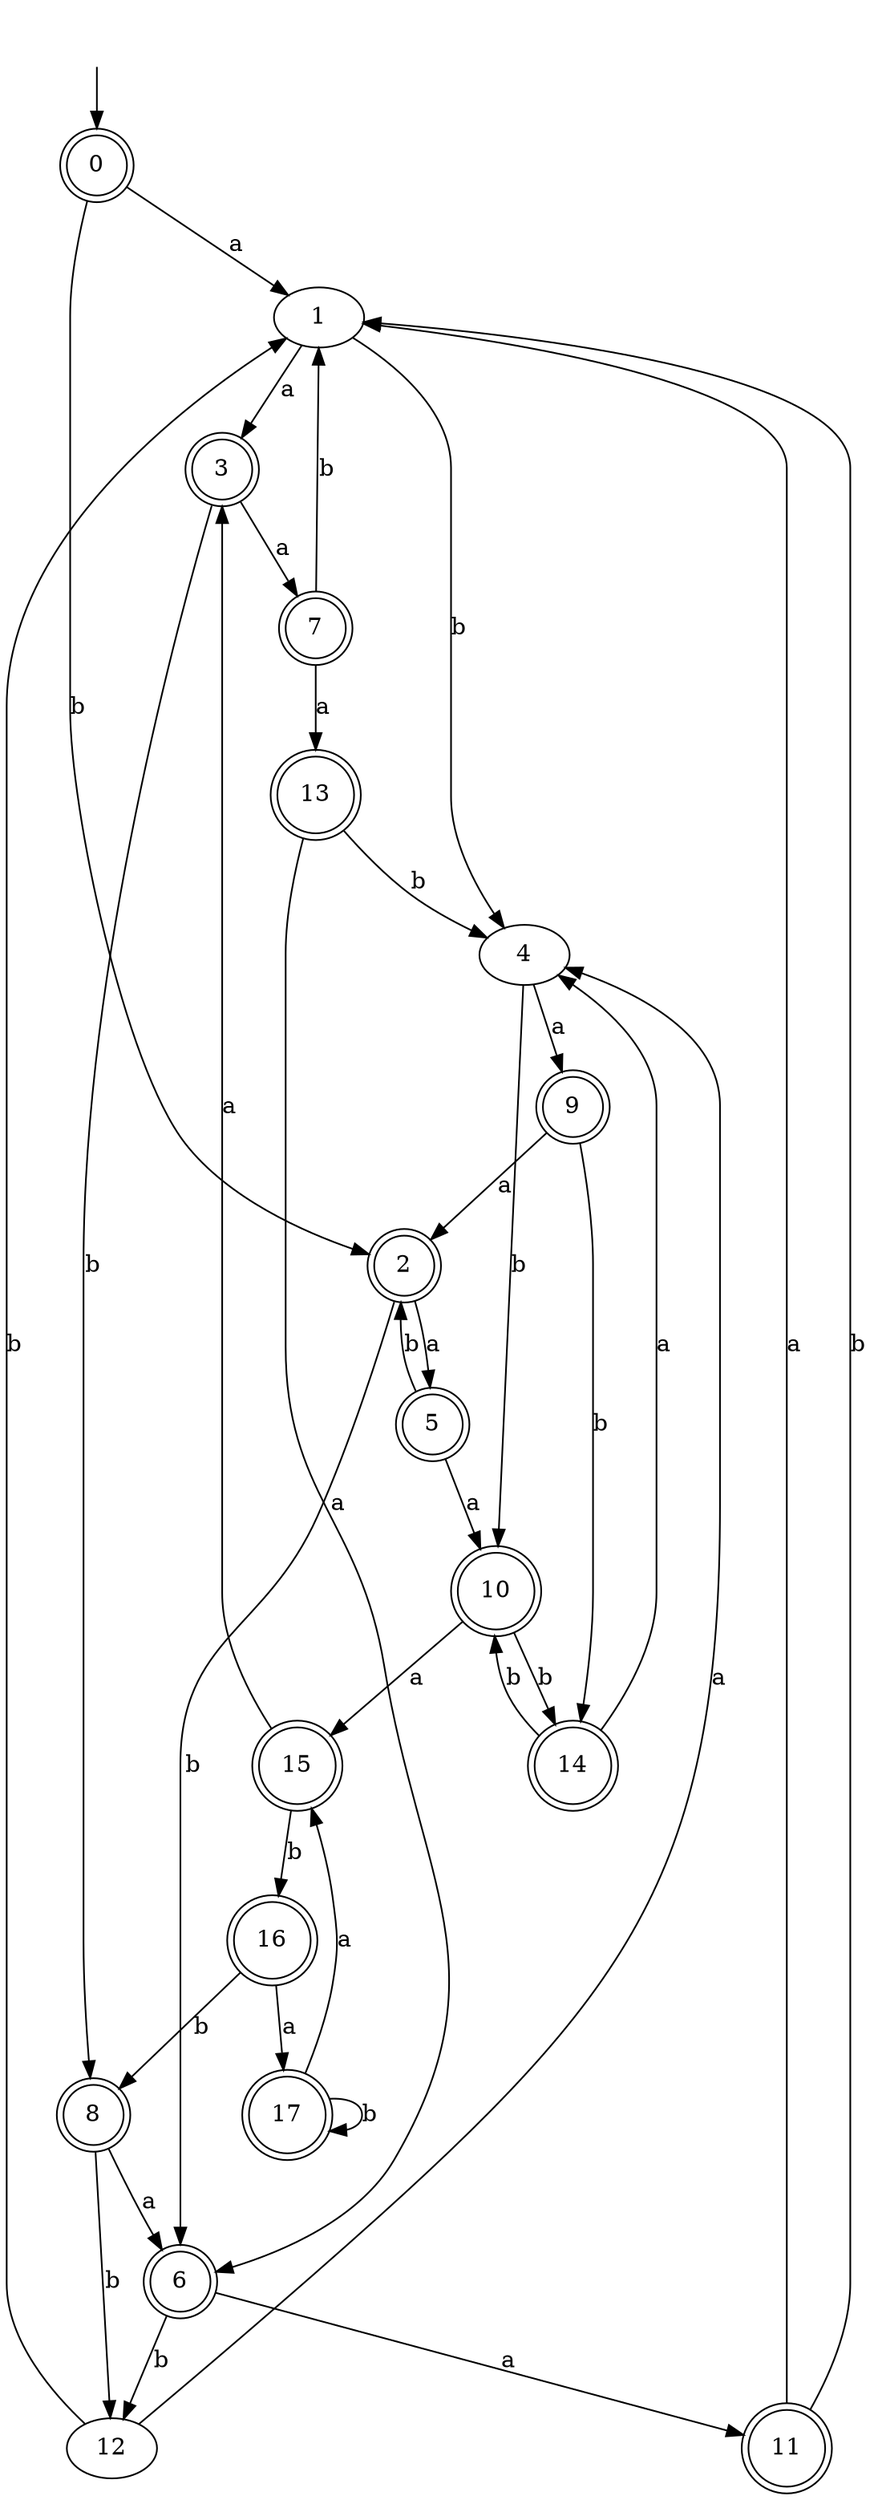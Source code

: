 digraph RandomDFA {
  __start0 [label="", shape=none];
  __start0 -> 0 [label=""];
  0 [shape=circle] [shape=doublecircle]
  0 -> 1 [label="a"]
  0 -> 2 [label="b"]
  1
  1 -> 3 [label="a"]
  1 -> 4 [label="b"]
  2 [shape=doublecircle]
  2 -> 5 [label="a"]
  2 -> 6 [label="b"]
  3 [shape=doublecircle]
  3 -> 7 [label="a"]
  3 -> 8 [label="b"]
  4
  4 -> 9 [label="a"]
  4 -> 10 [label="b"]
  5 [shape=doublecircle]
  5 -> 10 [label="a"]
  5 -> 2 [label="b"]
  6 [shape=doublecircle]
  6 -> 11 [label="a"]
  6 -> 12 [label="b"]
  7 [shape=doublecircle]
  7 -> 13 [label="a"]
  7 -> 1 [label="b"]
  8 [shape=doublecircle]
  8 -> 6 [label="a"]
  8 -> 12 [label="b"]
  9 [shape=doublecircle]
  9 -> 2 [label="a"]
  9 -> 14 [label="b"]
  10 [shape=doublecircle]
  10 -> 15 [label="a"]
  10 -> 14 [label="b"]
  11 [shape=doublecircle]
  11 -> 1 [label="a"]
  11 -> 1 [label="b"]
  12
  12 -> 4 [label="a"]
  12 -> 1 [label="b"]
  13 [shape=doublecircle]
  13 -> 6 [label="a"]
  13 -> 4 [label="b"]
  14 [shape=doublecircle]
  14 -> 4 [label="a"]
  14 -> 10 [label="b"]
  15 [shape=doublecircle]
  15 -> 3 [label="a"]
  15 -> 16 [label="b"]
  16 [shape=doublecircle]
  16 -> 17 [label="a"]
  16 -> 8 [label="b"]
  17 [shape=doublecircle]
  17 -> 15 [label="a"]
  17 -> 17 [label="b"]
}
